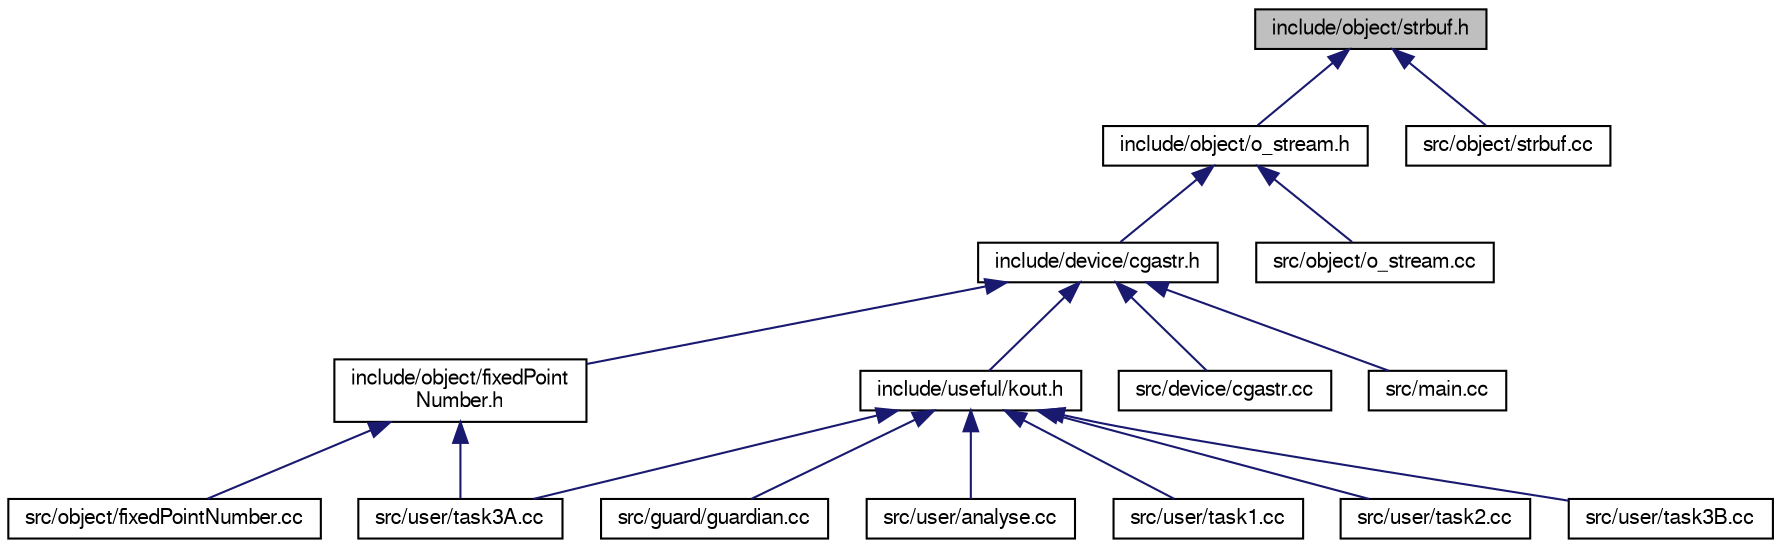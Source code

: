 digraph "include/object/strbuf.h"
{
  bgcolor="transparent";
  edge [fontname="FreeSans",fontsize="10",labelfontname="FreeSans",labelfontsize="10"];
  node [fontname="FreeSans",fontsize="10",shape=record];
  Node1 [label="include/object/strbuf.h",height=0.2,width=0.4,color="black", fillcolor="grey75", style="filled" fontcolor="black"];
  Node1 -> Node2 [dir="back",color="midnightblue",fontsize="10",style="solid",fontname="FreeSans"];
  Node2 [label="include/object/o_stream.h",height=0.2,width=0.4,color="black",URL="$o__stream_8h.html"];
  Node2 -> Node3 [dir="back",color="midnightblue",fontsize="10",style="solid",fontname="FreeSans"];
  Node3 [label="include/device/cgastr.h",height=0.2,width=0.4,color="black",URL="$cgastr_8h.html"];
  Node3 -> Node4 [dir="back",color="midnightblue",fontsize="10",style="solid",fontname="FreeSans"];
  Node4 [label="include/object/fixedPoint\lNumber.h",height=0.2,width=0.4,color="black",URL="$fixedPointNumber_8h.html"];
  Node4 -> Node5 [dir="back",color="midnightblue",fontsize="10",style="solid",fontname="FreeSans"];
  Node5 [label="src/object/fixedPointNumber.cc",height=0.2,width=0.4,color="black",URL="$fixedPointNumber_8cc.html"];
  Node4 -> Node6 [dir="back",color="midnightblue",fontsize="10",style="solid",fontname="FreeSans"];
  Node6 [label="src/user/task3A.cc",height=0.2,width=0.4,color="black",URL="$task3A_8cc.html"];
  Node3 -> Node7 [dir="back",color="midnightblue",fontsize="10",style="solid",fontname="FreeSans"];
  Node7 [label="include/useful/kout.h",height=0.2,width=0.4,color="black",URL="$kout_8h.html",tooltip="alles notwendige zum nutzen der in main.cc deklarierten globalen Variable kout"];
  Node7 -> Node8 [dir="back",color="midnightblue",fontsize="10",style="solid",fontname="FreeSans"];
  Node8 [label="src/guard/guardian.cc",height=0.2,width=0.4,color="black",URL="$guardian_8cc.html",tooltip="Interrupt-Behandlungsfunktionen."];
  Node7 -> Node9 [dir="back",color="midnightblue",fontsize="10",style="solid",fontname="FreeSans"];
  Node9 [label="src/user/analyse.cc",height=0.2,width=0.4,color="black",URL="$analyse_8cc.html"];
  Node7 -> Node10 [dir="back",color="midnightblue",fontsize="10",style="solid",fontname="FreeSans"];
  Node10 [label="src/user/task1.cc",height=0.2,width=0.4,color="black",URL="$task1_8cc.html"];
  Node7 -> Node11 [dir="back",color="midnightblue",fontsize="10",style="solid",fontname="FreeSans"];
  Node11 [label="src/user/task2.cc",height=0.2,width=0.4,color="black",URL="$task2_8cc.html"];
  Node7 -> Node6 [dir="back",color="midnightblue",fontsize="10",style="solid",fontname="FreeSans"];
  Node7 -> Node12 [dir="back",color="midnightblue",fontsize="10",style="solid",fontname="FreeSans"];
  Node12 [label="src/user/task3B.cc",height=0.2,width=0.4,color="black",URL="$task3B_8cc.html"];
  Node3 -> Node13 [dir="back",color="midnightblue",fontsize="10",style="solid",fontname="FreeSans"];
  Node13 [label="src/device/cgastr.cc",height=0.2,width=0.4,color="black",URL="$cgastr_8cc.html",tooltip="CGA_Stream ist hier implementiert"];
  Node3 -> Node14 [dir="back",color="midnightblue",fontsize="10",style="solid",fontname="FreeSans"];
  Node14 [label="src/main.cc",height=0.2,width=0.4,color="black",URL="$main_8cc.html",tooltip="Grunddatei von OOStuBS."];
  Node2 -> Node15 [dir="back",color="midnightblue",fontsize="10",style="solid",fontname="FreeSans"];
  Node15 [label="src/object/o_stream.cc",height=0.2,width=0.4,color="black",URL="$o__stream_8cc.html"];
  Node1 -> Node16 [dir="back",color="midnightblue",fontsize="10",style="solid",fontname="FreeSans"];
  Node16 [label="src/object/strbuf.cc",height=0.2,width=0.4,color="black",URL="$strbuf_8cc.html"];
}
